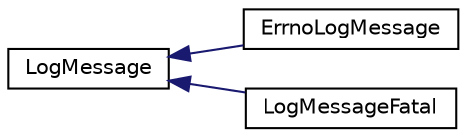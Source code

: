 digraph "Graphical Class Hierarchy"
{
 // LATEX_PDF_SIZE
  edge [fontname="Helvetica",fontsize="10",labelfontname="Helvetica",labelfontsize="10"];
  node [fontname="Helvetica",fontsize="10",shape=record];
  rankdir="LR";
  Node0 [label="LogMessage",height=0.2,width=0.4,color="black", fillcolor="white", style="filled",URL="$classgoogle_1_1_log_message.html",tooltip=" "];
  Node0 -> Node1 [dir="back",color="midnightblue",fontsize="10",style="solid",fontname="Helvetica"];
  Node1 [label="ErrnoLogMessage",height=0.2,width=0.4,color="black", fillcolor="white", style="filled",URL="$classgoogle_1_1_errno_log_message.html",tooltip=" "];
  Node0 -> Node2 [dir="back",color="midnightblue",fontsize="10",style="solid",fontname="Helvetica"];
  Node2 [label="LogMessageFatal",height=0.2,width=0.4,color="black", fillcolor="white", style="filled",URL="$classgoogle_1_1_log_message_fatal.html",tooltip=" "];
}
